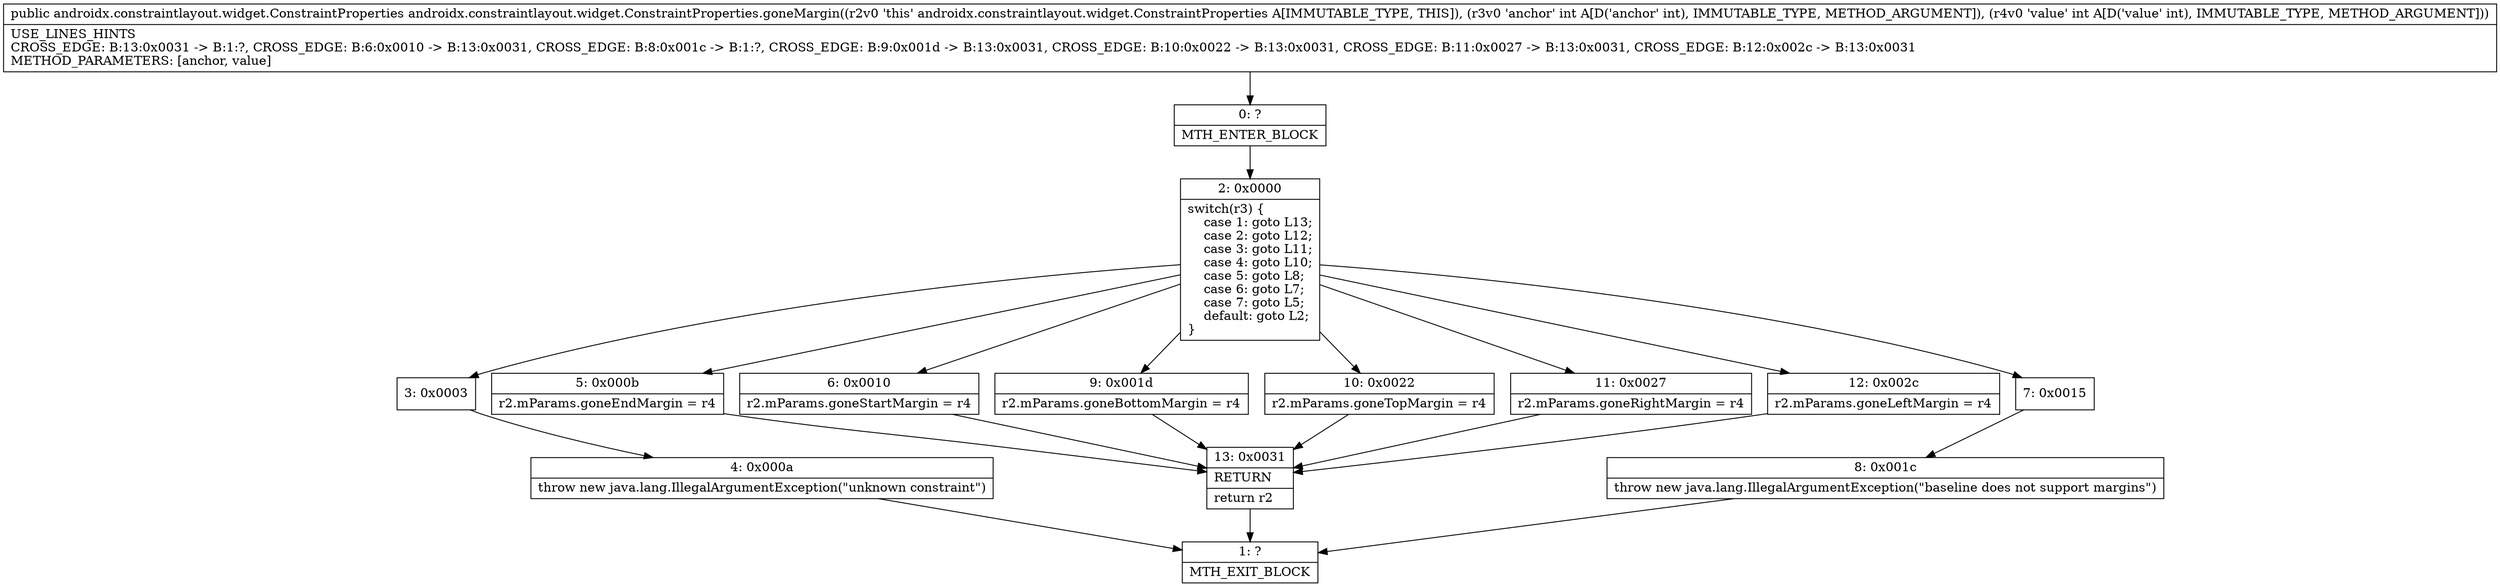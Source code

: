 digraph "CFG forandroidx.constraintlayout.widget.ConstraintProperties.goneMargin(II)Landroidx\/constraintlayout\/widget\/ConstraintProperties;" {
Node_0 [shape=record,label="{0\:\ ?|MTH_ENTER_BLOCK\l}"];
Node_2 [shape=record,label="{2\:\ 0x0000|switch(r3) \{\l    case 1: goto L13;\l    case 2: goto L12;\l    case 3: goto L11;\l    case 4: goto L10;\l    case 5: goto L8;\l    case 6: goto L7;\l    case 7: goto L5;\l    default: goto L2;\l\}\l}"];
Node_3 [shape=record,label="{3\:\ 0x0003}"];
Node_4 [shape=record,label="{4\:\ 0x000a|throw new java.lang.IllegalArgumentException(\"unknown constraint\")\l}"];
Node_1 [shape=record,label="{1\:\ ?|MTH_EXIT_BLOCK\l}"];
Node_5 [shape=record,label="{5\:\ 0x000b|r2.mParams.goneEndMargin = r4\l}"];
Node_13 [shape=record,label="{13\:\ 0x0031|RETURN\l|return r2\l}"];
Node_6 [shape=record,label="{6\:\ 0x0010|r2.mParams.goneStartMargin = r4\l}"];
Node_7 [shape=record,label="{7\:\ 0x0015}"];
Node_8 [shape=record,label="{8\:\ 0x001c|throw new java.lang.IllegalArgumentException(\"baseline does not support margins\")\l}"];
Node_9 [shape=record,label="{9\:\ 0x001d|r2.mParams.goneBottomMargin = r4\l}"];
Node_10 [shape=record,label="{10\:\ 0x0022|r2.mParams.goneTopMargin = r4\l}"];
Node_11 [shape=record,label="{11\:\ 0x0027|r2.mParams.goneRightMargin = r4\l}"];
Node_12 [shape=record,label="{12\:\ 0x002c|r2.mParams.goneLeftMargin = r4\l}"];
MethodNode[shape=record,label="{public androidx.constraintlayout.widget.ConstraintProperties androidx.constraintlayout.widget.ConstraintProperties.goneMargin((r2v0 'this' androidx.constraintlayout.widget.ConstraintProperties A[IMMUTABLE_TYPE, THIS]), (r3v0 'anchor' int A[D('anchor' int), IMMUTABLE_TYPE, METHOD_ARGUMENT]), (r4v0 'value' int A[D('value' int), IMMUTABLE_TYPE, METHOD_ARGUMENT]))  | USE_LINES_HINTS\lCROSS_EDGE: B:13:0x0031 \-\> B:1:?, CROSS_EDGE: B:6:0x0010 \-\> B:13:0x0031, CROSS_EDGE: B:8:0x001c \-\> B:1:?, CROSS_EDGE: B:9:0x001d \-\> B:13:0x0031, CROSS_EDGE: B:10:0x0022 \-\> B:13:0x0031, CROSS_EDGE: B:11:0x0027 \-\> B:13:0x0031, CROSS_EDGE: B:12:0x002c \-\> B:13:0x0031\lMETHOD_PARAMETERS: [anchor, value]\l}"];
MethodNode -> Node_0;Node_0 -> Node_2;
Node_2 -> Node_3;
Node_2 -> Node_5;
Node_2 -> Node_6;
Node_2 -> Node_7;
Node_2 -> Node_9;
Node_2 -> Node_10;
Node_2 -> Node_11;
Node_2 -> Node_12;
Node_3 -> Node_4;
Node_4 -> Node_1;
Node_5 -> Node_13;
Node_13 -> Node_1;
Node_6 -> Node_13;
Node_7 -> Node_8;
Node_8 -> Node_1;
Node_9 -> Node_13;
Node_10 -> Node_13;
Node_11 -> Node_13;
Node_12 -> Node_13;
}

